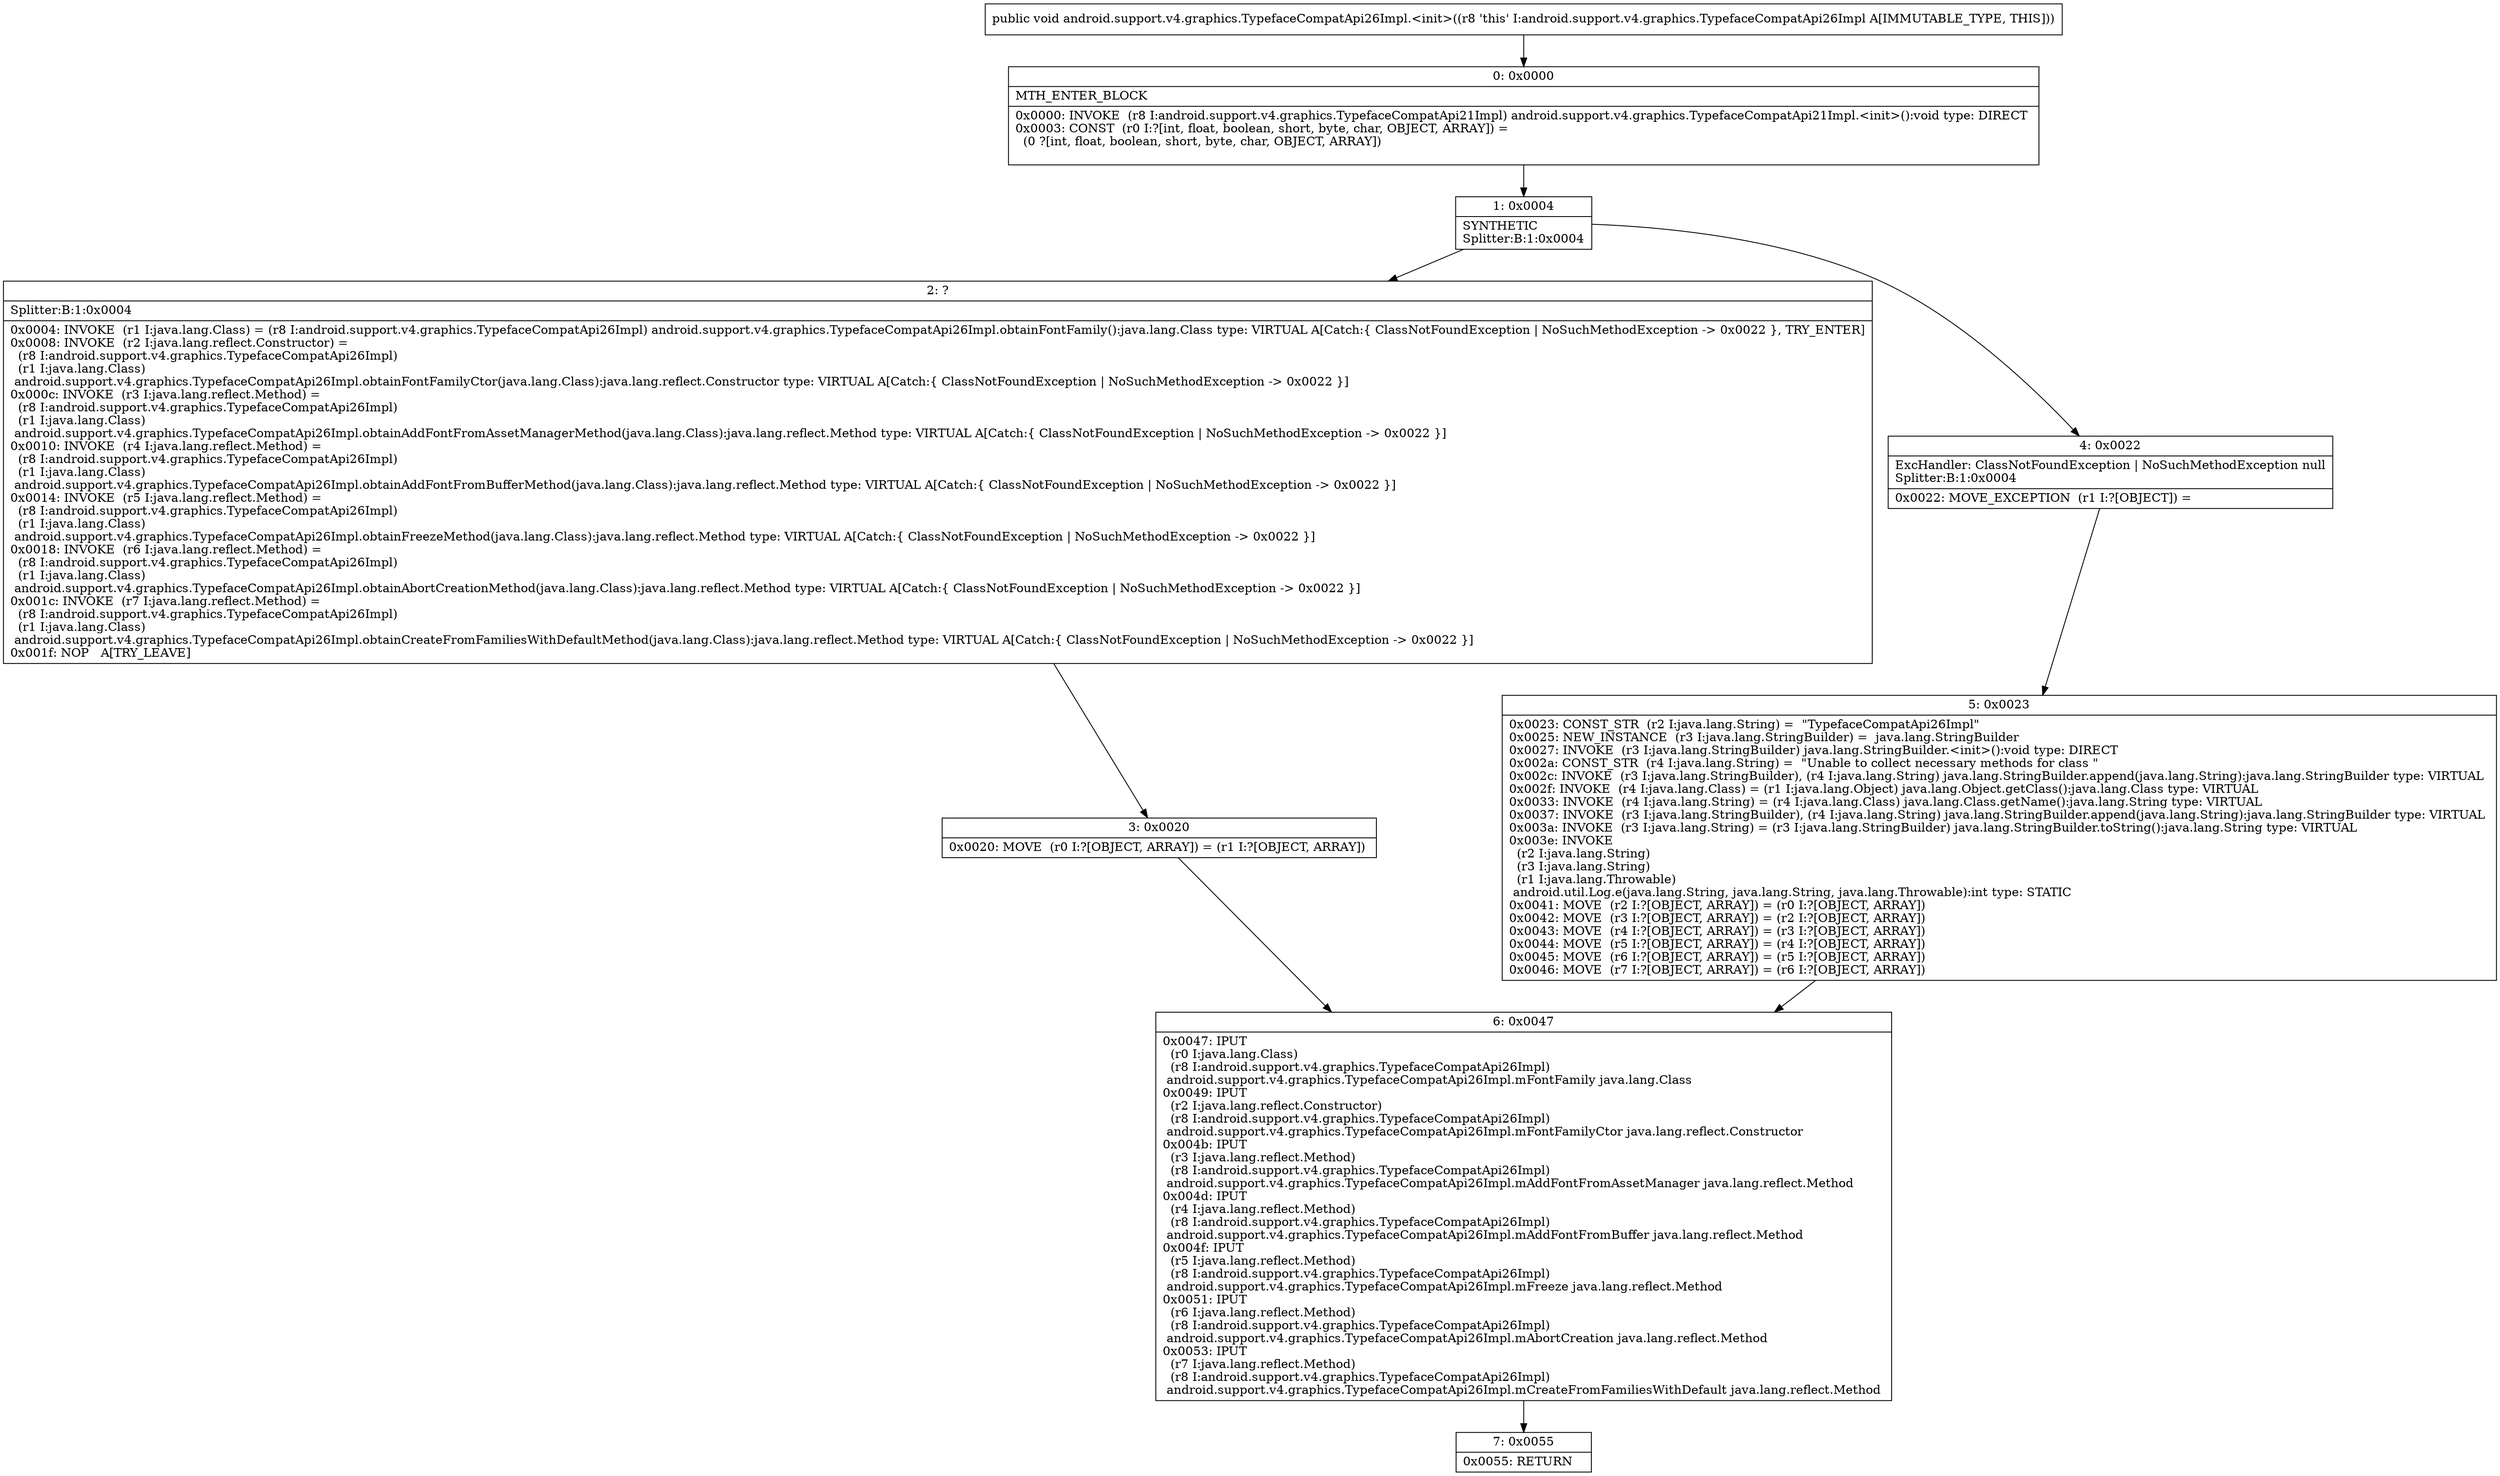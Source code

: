 digraph "CFG forandroid.support.v4.graphics.TypefaceCompatApi26Impl.\<init\>()V" {
Node_0 [shape=record,label="{0\:\ 0x0000|MTH_ENTER_BLOCK\l|0x0000: INVOKE  (r8 I:android.support.v4.graphics.TypefaceCompatApi21Impl) android.support.v4.graphics.TypefaceCompatApi21Impl.\<init\>():void type: DIRECT \l0x0003: CONST  (r0 I:?[int, float, boolean, short, byte, char, OBJECT, ARRAY]) = \l  (0 ?[int, float, boolean, short, byte, char, OBJECT, ARRAY])\l \l}"];
Node_1 [shape=record,label="{1\:\ 0x0004|SYNTHETIC\lSplitter:B:1:0x0004\l}"];
Node_2 [shape=record,label="{2\:\ ?|Splitter:B:1:0x0004\l|0x0004: INVOKE  (r1 I:java.lang.Class) = (r8 I:android.support.v4.graphics.TypefaceCompatApi26Impl) android.support.v4.graphics.TypefaceCompatApi26Impl.obtainFontFamily():java.lang.Class type: VIRTUAL A[Catch:\{ ClassNotFoundException \| NoSuchMethodException \-\> 0x0022 \}, TRY_ENTER]\l0x0008: INVOKE  (r2 I:java.lang.reflect.Constructor) = \l  (r8 I:android.support.v4.graphics.TypefaceCompatApi26Impl)\l  (r1 I:java.lang.Class)\l android.support.v4.graphics.TypefaceCompatApi26Impl.obtainFontFamilyCtor(java.lang.Class):java.lang.reflect.Constructor type: VIRTUAL A[Catch:\{ ClassNotFoundException \| NoSuchMethodException \-\> 0x0022 \}]\l0x000c: INVOKE  (r3 I:java.lang.reflect.Method) = \l  (r8 I:android.support.v4.graphics.TypefaceCompatApi26Impl)\l  (r1 I:java.lang.Class)\l android.support.v4.graphics.TypefaceCompatApi26Impl.obtainAddFontFromAssetManagerMethod(java.lang.Class):java.lang.reflect.Method type: VIRTUAL A[Catch:\{ ClassNotFoundException \| NoSuchMethodException \-\> 0x0022 \}]\l0x0010: INVOKE  (r4 I:java.lang.reflect.Method) = \l  (r8 I:android.support.v4.graphics.TypefaceCompatApi26Impl)\l  (r1 I:java.lang.Class)\l android.support.v4.graphics.TypefaceCompatApi26Impl.obtainAddFontFromBufferMethod(java.lang.Class):java.lang.reflect.Method type: VIRTUAL A[Catch:\{ ClassNotFoundException \| NoSuchMethodException \-\> 0x0022 \}]\l0x0014: INVOKE  (r5 I:java.lang.reflect.Method) = \l  (r8 I:android.support.v4.graphics.TypefaceCompatApi26Impl)\l  (r1 I:java.lang.Class)\l android.support.v4.graphics.TypefaceCompatApi26Impl.obtainFreezeMethod(java.lang.Class):java.lang.reflect.Method type: VIRTUAL A[Catch:\{ ClassNotFoundException \| NoSuchMethodException \-\> 0x0022 \}]\l0x0018: INVOKE  (r6 I:java.lang.reflect.Method) = \l  (r8 I:android.support.v4.graphics.TypefaceCompatApi26Impl)\l  (r1 I:java.lang.Class)\l android.support.v4.graphics.TypefaceCompatApi26Impl.obtainAbortCreationMethod(java.lang.Class):java.lang.reflect.Method type: VIRTUAL A[Catch:\{ ClassNotFoundException \| NoSuchMethodException \-\> 0x0022 \}]\l0x001c: INVOKE  (r7 I:java.lang.reflect.Method) = \l  (r8 I:android.support.v4.graphics.TypefaceCompatApi26Impl)\l  (r1 I:java.lang.Class)\l android.support.v4.graphics.TypefaceCompatApi26Impl.obtainCreateFromFamiliesWithDefaultMethod(java.lang.Class):java.lang.reflect.Method type: VIRTUAL A[Catch:\{ ClassNotFoundException \| NoSuchMethodException \-\> 0x0022 \}]\l0x001f: NOP   A[TRY_LEAVE]\l}"];
Node_3 [shape=record,label="{3\:\ 0x0020|0x0020: MOVE  (r0 I:?[OBJECT, ARRAY]) = (r1 I:?[OBJECT, ARRAY]) \l}"];
Node_4 [shape=record,label="{4\:\ 0x0022|ExcHandler: ClassNotFoundException \| NoSuchMethodException null\lSplitter:B:1:0x0004\l|0x0022: MOVE_EXCEPTION  (r1 I:?[OBJECT]) =  \l}"];
Node_5 [shape=record,label="{5\:\ 0x0023|0x0023: CONST_STR  (r2 I:java.lang.String) =  \"TypefaceCompatApi26Impl\" \l0x0025: NEW_INSTANCE  (r3 I:java.lang.StringBuilder) =  java.lang.StringBuilder \l0x0027: INVOKE  (r3 I:java.lang.StringBuilder) java.lang.StringBuilder.\<init\>():void type: DIRECT \l0x002a: CONST_STR  (r4 I:java.lang.String) =  \"Unable to collect necessary methods for class \" \l0x002c: INVOKE  (r3 I:java.lang.StringBuilder), (r4 I:java.lang.String) java.lang.StringBuilder.append(java.lang.String):java.lang.StringBuilder type: VIRTUAL \l0x002f: INVOKE  (r4 I:java.lang.Class) = (r1 I:java.lang.Object) java.lang.Object.getClass():java.lang.Class type: VIRTUAL \l0x0033: INVOKE  (r4 I:java.lang.String) = (r4 I:java.lang.Class) java.lang.Class.getName():java.lang.String type: VIRTUAL \l0x0037: INVOKE  (r3 I:java.lang.StringBuilder), (r4 I:java.lang.String) java.lang.StringBuilder.append(java.lang.String):java.lang.StringBuilder type: VIRTUAL \l0x003a: INVOKE  (r3 I:java.lang.String) = (r3 I:java.lang.StringBuilder) java.lang.StringBuilder.toString():java.lang.String type: VIRTUAL \l0x003e: INVOKE  \l  (r2 I:java.lang.String)\l  (r3 I:java.lang.String)\l  (r1 I:java.lang.Throwable)\l android.util.Log.e(java.lang.String, java.lang.String, java.lang.Throwable):int type: STATIC \l0x0041: MOVE  (r2 I:?[OBJECT, ARRAY]) = (r0 I:?[OBJECT, ARRAY]) \l0x0042: MOVE  (r3 I:?[OBJECT, ARRAY]) = (r2 I:?[OBJECT, ARRAY]) \l0x0043: MOVE  (r4 I:?[OBJECT, ARRAY]) = (r3 I:?[OBJECT, ARRAY]) \l0x0044: MOVE  (r5 I:?[OBJECT, ARRAY]) = (r4 I:?[OBJECT, ARRAY]) \l0x0045: MOVE  (r6 I:?[OBJECT, ARRAY]) = (r5 I:?[OBJECT, ARRAY]) \l0x0046: MOVE  (r7 I:?[OBJECT, ARRAY]) = (r6 I:?[OBJECT, ARRAY]) \l}"];
Node_6 [shape=record,label="{6\:\ 0x0047|0x0047: IPUT  \l  (r0 I:java.lang.Class)\l  (r8 I:android.support.v4.graphics.TypefaceCompatApi26Impl)\l android.support.v4.graphics.TypefaceCompatApi26Impl.mFontFamily java.lang.Class \l0x0049: IPUT  \l  (r2 I:java.lang.reflect.Constructor)\l  (r8 I:android.support.v4.graphics.TypefaceCompatApi26Impl)\l android.support.v4.graphics.TypefaceCompatApi26Impl.mFontFamilyCtor java.lang.reflect.Constructor \l0x004b: IPUT  \l  (r3 I:java.lang.reflect.Method)\l  (r8 I:android.support.v4.graphics.TypefaceCompatApi26Impl)\l android.support.v4.graphics.TypefaceCompatApi26Impl.mAddFontFromAssetManager java.lang.reflect.Method \l0x004d: IPUT  \l  (r4 I:java.lang.reflect.Method)\l  (r8 I:android.support.v4.graphics.TypefaceCompatApi26Impl)\l android.support.v4.graphics.TypefaceCompatApi26Impl.mAddFontFromBuffer java.lang.reflect.Method \l0x004f: IPUT  \l  (r5 I:java.lang.reflect.Method)\l  (r8 I:android.support.v4.graphics.TypefaceCompatApi26Impl)\l android.support.v4.graphics.TypefaceCompatApi26Impl.mFreeze java.lang.reflect.Method \l0x0051: IPUT  \l  (r6 I:java.lang.reflect.Method)\l  (r8 I:android.support.v4.graphics.TypefaceCompatApi26Impl)\l android.support.v4.graphics.TypefaceCompatApi26Impl.mAbortCreation java.lang.reflect.Method \l0x0053: IPUT  \l  (r7 I:java.lang.reflect.Method)\l  (r8 I:android.support.v4.graphics.TypefaceCompatApi26Impl)\l android.support.v4.graphics.TypefaceCompatApi26Impl.mCreateFromFamiliesWithDefault java.lang.reflect.Method \l}"];
Node_7 [shape=record,label="{7\:\ 0x0055|0x0055: RETURN   \l}"];
MethodNode[shape=record,label="{public void android.support.v4.graphics.TypefaceCompatApi26Impl.\<init\>((r8 'this' I:android.support.v4.graphics.TypefaceCompatApi26Impl A[IMMUTABLE_TYPE, THIS])) }"];
MethodNode -> Node_0;
Node_0 -> Node_1;
Node_1 -> Node_2;
Node_1 -> Node_4;
Node_2 -> Node_3;
Node_3 -> Node_6;
Node_4 -> Node_5;
Node_5 -> Node_6;
Node_6 -> Node_7;
}

